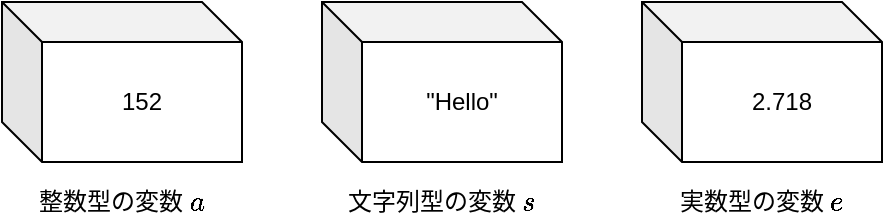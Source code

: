 <mxfile>
    <diagram id="dv4itMfAJpsjOPQlTr8e" name="ページ1">
        <mxGraphModel dx="877" dy="797" grid="1" gridSize="10" guides="1" tooltips="1" connect="1" arrows="1" fold="1" page="1" pageScale="1" pageWidth="827" pageHeight="1169" background="#ffffff" math="0" shadow="0">
            <root>
                <mxCell id="0"/>
                <mxCell id="1" parent="0"/>
                <mxCell id="2" value="152" style="shape=cube;whiteSpace=wrap;html=1;boundedLbl=1;backgroundOutline=1;darkOpacity=0.05;darkOpacity2=0.1;" parent="1" vertex="1">
                    <mxGeometry x="160" y="160" width="120" height="80" as="geometry"/>
                </mxCell>
                <mxCell id="3" value="整数型の変数 `a`" style="text;html=1;align=center;verticalAlign=middle;whiteSpace=wrap;rounded=0;" parent="1" vertex="1">
                    <mxGeometry x="160" y="250" width="120" height="20" as="geometry"/>
                </mxCell>
                <mxCell id="4" value="&quot;Hello&quot;" style="shape=cube;whiteSpace=wrap;html=1;boundedLbl=1;backgroundOutline=1;darkOpacity=0.05;darkOpacity2=0.1;" parent="1" vertex="1">
                    <mxGeometry x="320" y="160" width="120" height="80" as="geometry"/>
                </mxCell>
                <mxCell id="5" value="文字列型の変数 `s`" style="text;html=1;align=center;verticalAlign=middle;whiteSpace=wrap;rounded=0;" parent="1" vertex="1">
                    <mxGeometry x="320" y="250" width="120" height="20" as="geometry"/>
                </mxCell>
                <mxCell id="6" value="2.718" style="shape=cube;whiteSpace=wrap;html=1;boundedLbl=1;backgroundOutline=1;darkOpacity=0.05;darkOpacity2=0.1;" parent="1" vertex="1">
                    <mxGeometry x="480" y="160" width="120" height="80" as="geometry"/>
                </mxCell>
                <mxCell id="7" value="実数型の変数 `e`" style="text;html=1;align=center;verticalAlign=middle;whiteSpace=wrap;rounded=0;" parent="1" vertex="1">
                    <mxGeometry x="480" y="250" width="120" height="20" as="geometry"/>
                </mxCell>
            </root>
        </mxGraphModel>
    </diagram>
</mxfile>